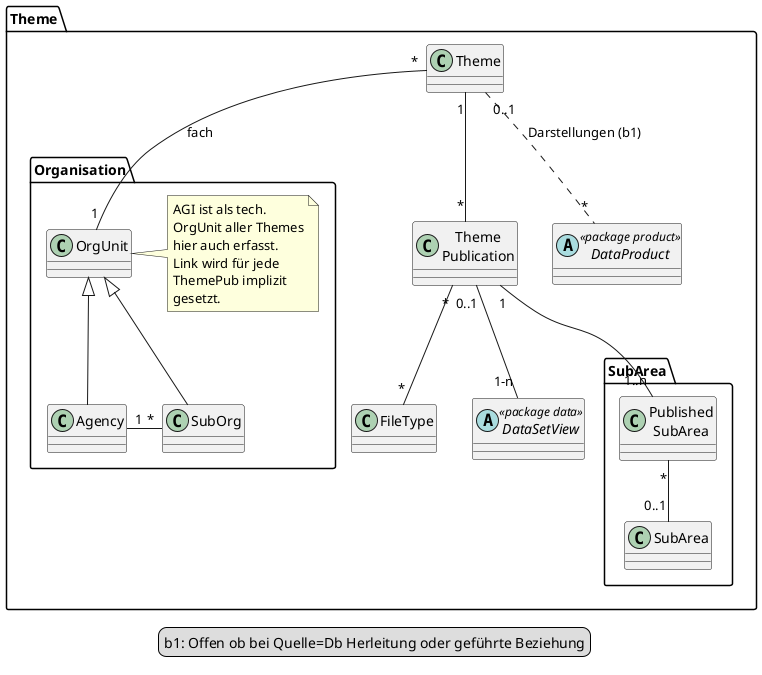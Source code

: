 @startuml
package Theme {

  class "Theme\nPublication" as tp
  class "Theme" as th
  class "FileType" as ft 
  
  abstract class "DataSetView" as dsv << package data >>
  abstract class "DataProduct" as dp << package product >>
  
  package Organisation {
    class "OrgUnit" as ou
    note right
      AGI ist als tech. 
      OrgUnit aller Themes
      hier auch erfasst.
      Link wird für jede
      ThemePub implizit
      gesetzt.
    end note
    
    class "Agency" as ag
    class "SubOrg" as so
    
    ag "1" -right- "*" so
  
    ou <|-- ag
    ou <|-- so
  }
  
  package "SubArea" {
    class "SubArea" as sa
    class "Published\nSubArea" as pa
    
    pa "*" -- "0..1" sa
  }
  
  tp "1" -- "1..n" pa
  
  th "1" -- "*" tp
  th "*" -- "1" ou : "fach"
  th "0..1" .. "*" dp : "Darstellungen (b1)"
  tp "0..1" -- "1-n" dsv
  tp "*" -- "*" ft
}

legend
  b1: Offen ob bei Quelle=Db Herleitung oder geführte Beziehung
end legend
@endumldc